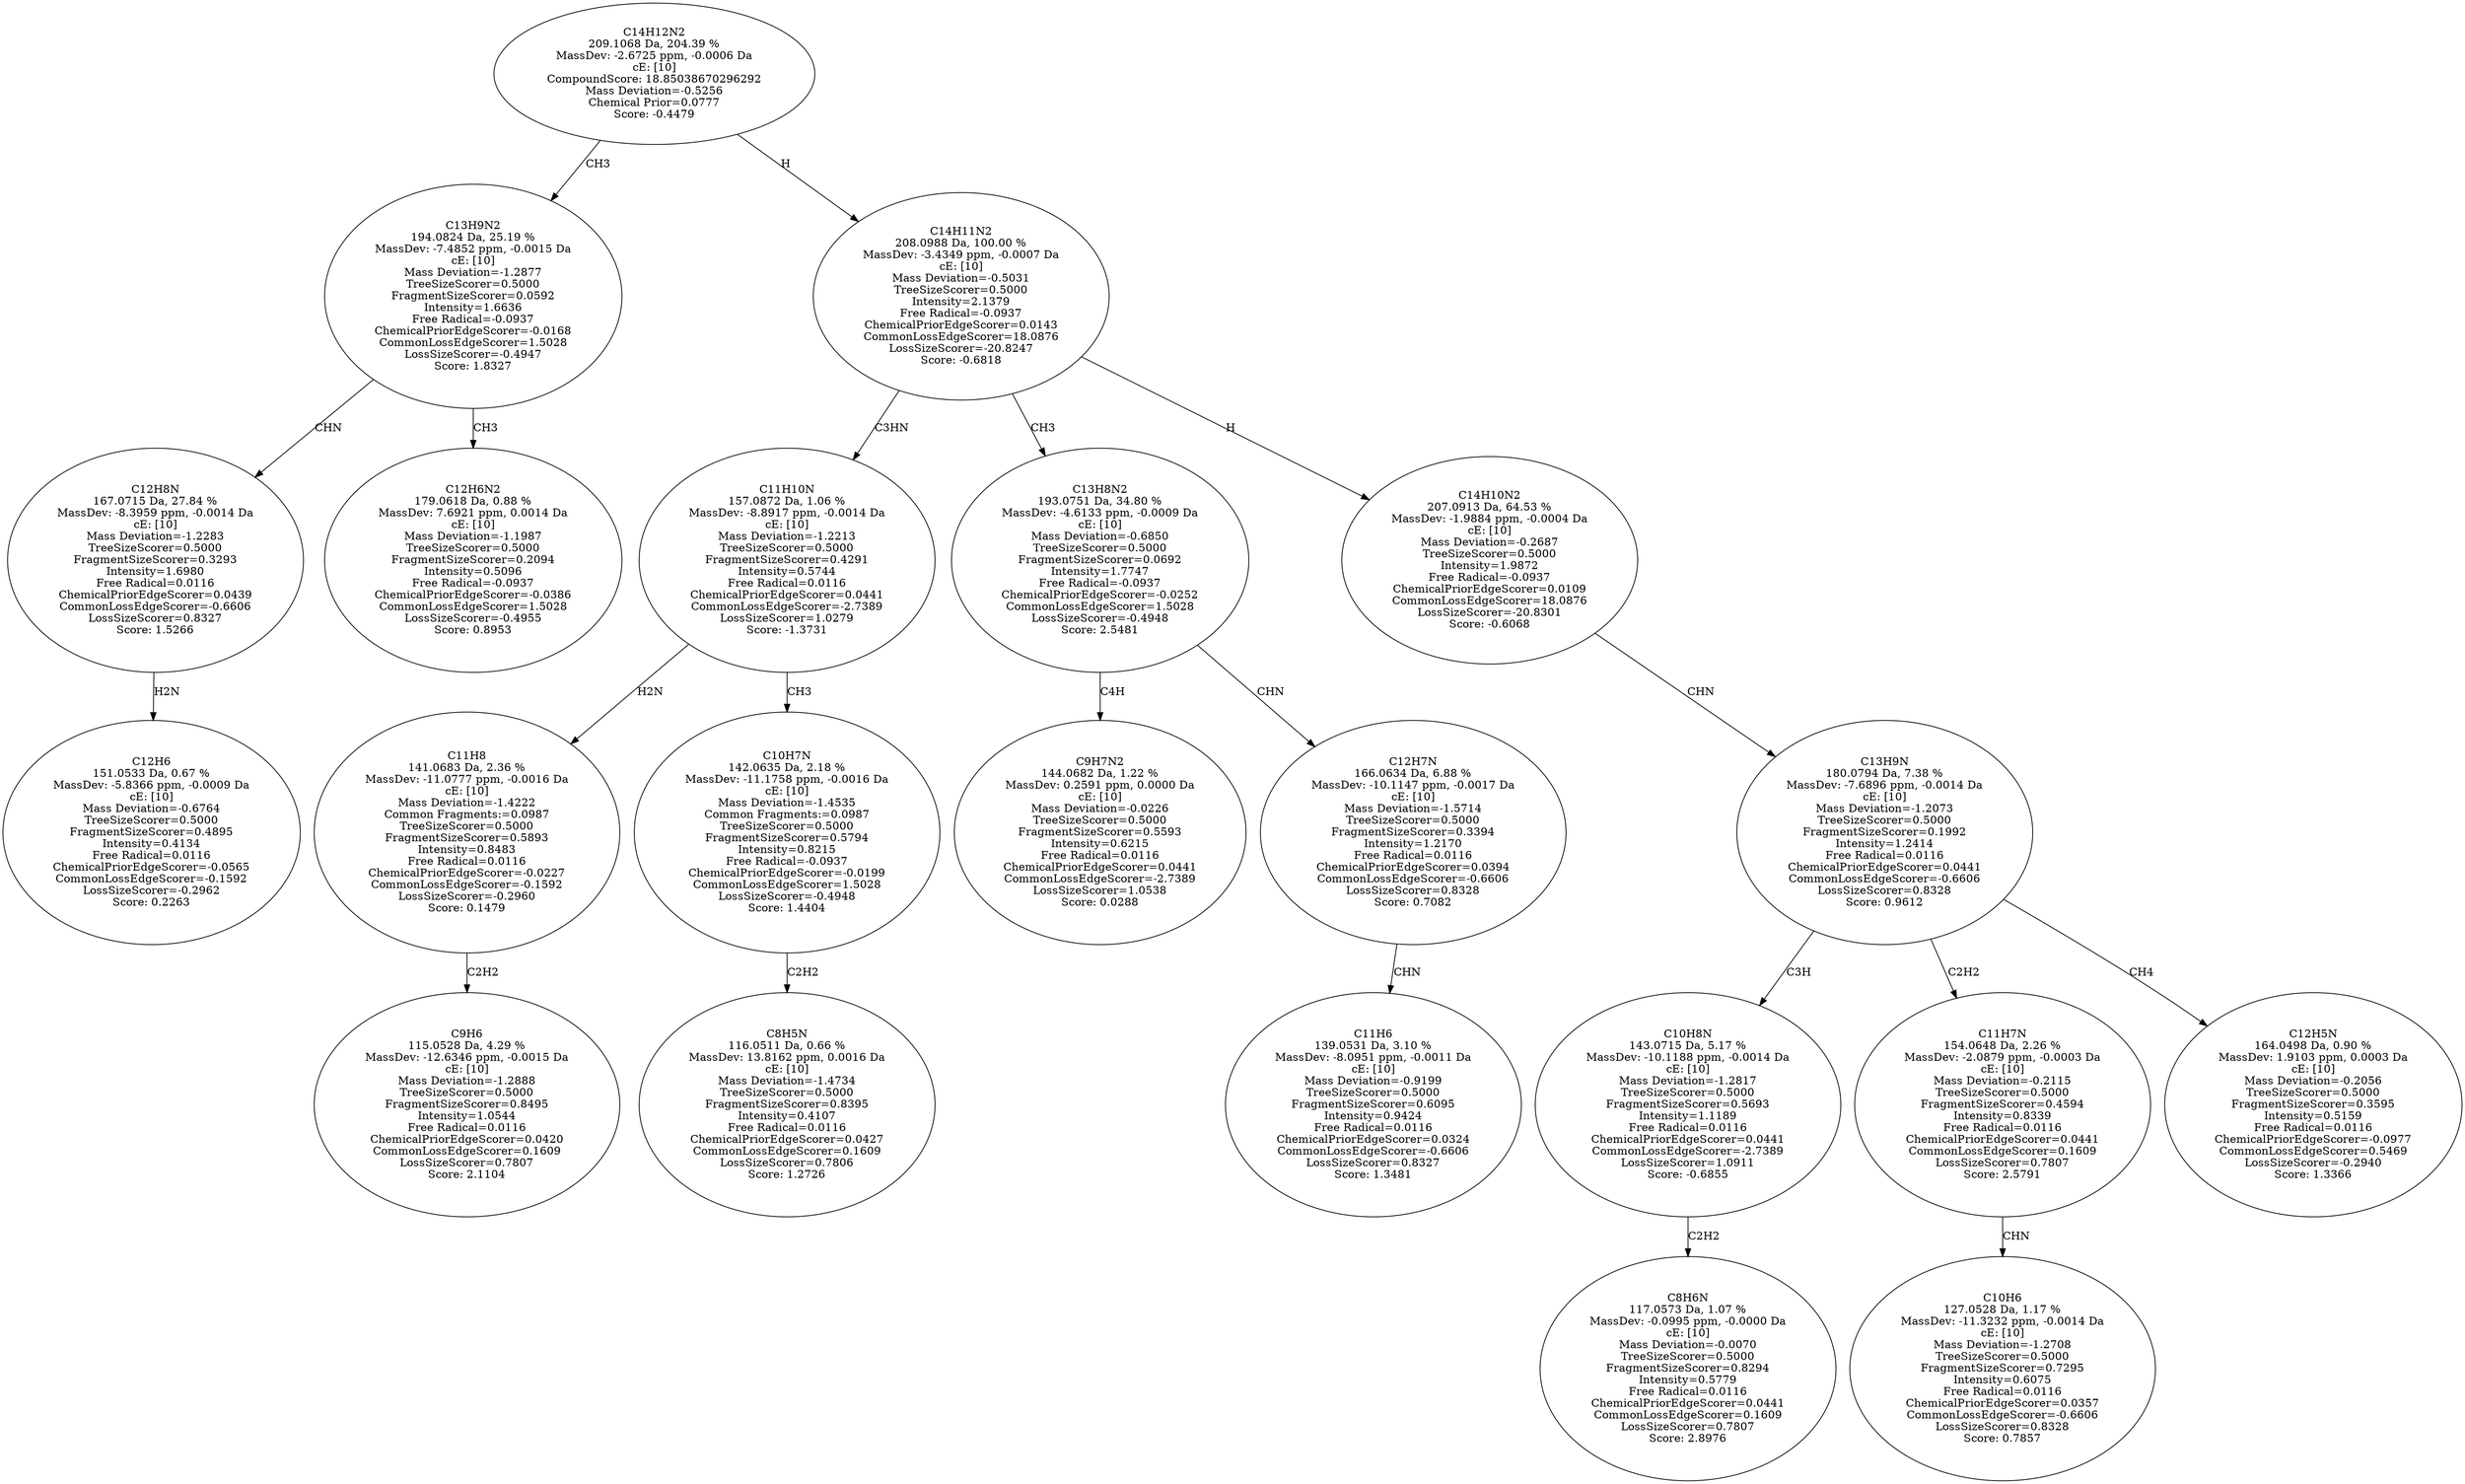 strict digraph {
v1 [label="C12H6\n151.0533 Da, 0.67 %\nMassDev: -5.8366 ppm, -0.0009 Da\ncE: [10]\nMass Deviation=-0.6764\nTreeSizeScorer=0.5000\nFragmentSizeScorer=0.4895\nIntensity=0.4134\nFree Radical=0.0116\nChemicalPriorEdgeScorer=-0.0565\nCommonLossEdgeScorer=-0.1592\nLossSizeScorer=-0.2962\nScore: 0.2263"];
v2 [label="C12H8N\n167.0715 Da, 27.84 %\nMassDev: -8.3959 ppm, -0.0014 Da\ncE: [10]\nMass Deviation=-1.2283\nTreeSizeScorer=0.5000\nFragmentSizeScorer=0.3293\nIntensity=1.6980\nFree Radical=0.0116\nChemicalPriorEdgeScorer=0.0439\nCommonLossEdgeScorer=-0.6606\nLossSizeScorer=0.8327\nScore: 1.5266"];
v3 [label="C12H6N2\n179.0618 Da, 0.88 %\nMassDev: 7.6921 ppm, 0.0014 Da\ncE: [10]\nMass Deviation=-1.1987\nTreeSizeScorer=0.5000\nFragmentSizeScorer=0.2094\nIntensity=0.5096\nFree Radical=-0.0937\nChemicalPriorEdgeScorer=-0.0386\nCommonLossEdgeScorer=1.5028\nLossSizeScorer=-0.4955\nScore: 0.8953"];
v4 [label="C13H9N2\n194.0824 Da, 25.19 %\nMassDev: -7.4852 ppm, -0.0015 Da\ncE: [10]\nMass Deviation=-1.2877\nTreeSizeScorer=0.5000\nFragmentSizeScorer=0.0592\nIntensity=1.6636\nFree Radical=-0.0937\nChemicalPriorEdgeScorer=-0.0168\nCommonLossEdgeScorer=1.5028\nLossSizeScorer=-0.4947\nScore: 1.8327"];
v5 [label="C9H6\n115.0528 Da, 4.29 %\nMassDev: -12.6346 ppm, -0.0015 Da\ncE: [10]\nMass Deviation=-1.2888\nTreeSizeScorer=0.5000\nFragmentSizeScorer=0.8495\nIntensity=1.0544\nFree Radical=0.0116\nChemicalPriorEdgeScorer=0.0420\nCommonLossEdgeScorer=0.1609\nLossSizeScorer=0.7807\nScore: 2.1104"];
v6 [label="C11H8\n141.0683 Da, 2.36 %\nMassDev: -11.0777 ppm, -0.0016 Da\ncE: [10]\nMass Deviation=-1.4222\nCommon Fragments:=0.0987\nTreeSizeScorer=0.5000\nFragmentSizeScorer=0.5893\nIntensity=0.8483\nFree Radical=0.0116\nChemicalPriorEdgeScorer=-0.0227\nCommonLossEdgeScorer=-0.1592\nLossSizeScorer=-0.2960\nScore: 0.1479"];
v7 [label="C8H5N\n116.0511 Da, 0.66 %\nMassDev: 13.8162 ppm, 0.0016 Da\ncE: [10]\nMass Deviation=-1.4734\nTreeSizeScorer=0.5000\nFragmentSizeScorer=0.8395\nIntensity=0.4107\nFree Radical=0.0116\nChemicalPriorEdgeScorer=0.0427\nCommonLossEdgeScorer=0.1609\nLossSizeScorer=0.7806\nScore: 1.2726"];
v8 [label="C10H7N\n142.0635 Da, 2.18 %\nMassDev: -11.1758 ppm, -0.0016 Da\ncE: [10]\nMass Deviation=-1.4535\nCommon Fragments:=0.0987\nTreeSizeScorer=0.5000\nFragmentSizeScorer=0.5794\nIntensity=0.8215\nFree Radical=-0.0937\nChemicalPriorEdgeScorer=-0.0199\nCommonLossEdgeScorer=1.5028\nLossSizeScorer=-0.4948\nScore: 1.4404"];
v9 [label="C11H10N\n157.0872 Da, 1.06 %\nMassDev: -8.8917 ppm, -0.0014 Da\ncE: [10]\nMass Deviation=-1.2213\nTreeSizeScorer=0.5000\nFragmentSizeScorer=0.4291\nIntensity=0.5744\nFree Radical=0.0116\nChemicalPriorEdgeScorer=0.0441\nCommonLossEdgeScorer=-2.7389\nLossSizeScorer=1.0279\nScore: -1.3731"];
v10 [label="C9H7N2\n144.0682 Da, 1.22 %\nMassDev: 0.2591 ppm, 0.0000 Da\ncE: [10]\nMass Deviation=-0.0226\nTreeSizeScorer=0.5000\nFragmentSizeScorer=0.5593\nIntensity=0.6215\nFree Radical=0.0116\nChemicalPriorEdgeScorer=0.0441\nCommonLossEdgeScorer=-2.7389\nLossSizeScorer=1.0538\nScore: 0.0288"];
v11 [label="C11H6\n139.0531 Da, 3.10 %\nMassDev: -8.0951 ppm, -0.0011 Da\ncE: [10]\nMass Deviation=-0.9199\nTreeSizeScorer=0.5000\nFragmentSizeScorer=0.6095\nIntensity=0.9424\nFree Radical=0.0116\nChemicalPriorEdgeScorer=0.0324\nCommonLossEdgeScorer=-0.6606\nLossSizeScorer=0.8327\nScore: 1.3481"];
v12 [label="C12H7N\n166.0634 Da, 6.88 %\nMassDev: -10.1147 ppm, -0.0017 Da\ncE: [10]\nMass Deviation=-1.5714\nTreeSizeScorer=0.5000\nFragmentSizeScorer=0.3394\nIntensity=1.2170\nFree Radical=0.0116\nChemicalPriorEdgeScorer=0.0394\nCommonLossEdgeScorer=-0.6606\nLossSizeScorer=0.8328\nScore: 0.7082"];
v13 [label="C13H8N2\n193.0751 Da, 34.80 %\nMassDev: -4.6133 ppm, -0.0009 Da\ncE: [10]\nMass Deviation=-0.6850\nTreeSizeScorer=0.5000\nFragmentSizeScorer=0.0692\nIntensity=1.7747\nFree Radical=-0.0937\nChemicalPriorEdgeScorer=-0.0252\nCommonLossEdgeScorer=1.5028\nLossSizeScorer=-0.4948\nScore: 2.5481"];
v14 [label="C8H6N\n117.0573 Da, 1.07 %\nMassDev: -0.0995 ppm, -0.0000 Da\ncE: [10]\nMass Deviation=-0.0070\nTreeSizeScorer=0.5000\nFragmentSizeScorer=0.8294\nIntensity=0.5779\nFree Radical=0.0116\nChemicalPriorEdgeScorer=0.0441\nCommonLossEdgeScorer=0.1609\nLossSizeScorer=0.7807\nScore: 2.8976"];
v15 [label="C10H8N\n143.0715 Da, 5.17 %\nMassDev: -10.1188 ppm, -0.0014 Da\ncE: [10]\nMass Deviation=-1.2817\nTreeSizeScorer=0.5000\nFragmentSizeScorer=0.5693\nIntensity=1.1189\nFree Radical=0.0116\nChemicalPriorEdgeScorer=0.0441\nCommonLossEdgeScorer=-2.7389\nLossSizeScorer=1.0911\nScore: -0.6855"];
v16 [label="C10H6\n127.0528 Da, 1.17 %\nMassDev: -11.3232 ppm, -0.0014 Da\ncE: [10]\nMass Deviation=-1.2708\nTreeSizeScorer=0.5000\nFragmentSizeScorer=0.7295\nIntensity=0.6075\nFree Radical=0.0116\nChemicalPriorEdgeScorer=0.0357\nCommonLossEdgeScorer=-0.6606\nLossSizeScorer=0.8328\nScore: 0.7857"];
v17 [label="C11H7N\n154.0648 Da, 2.26 %\nMassDev: -2.0879 ppm, -0.0003 Da\ncE: [10]\nMass Deviation=-0.2115\nTreeSizeScorer=0.5000\nFragmentSizeScorer=0.4594\nIntensity=0.8339\nFree Radical=0.0116\nChemicalPriorEdgeScorer=0.0441\nCommonLossEdgeScorer=0.1609\nLossSizeScorer=0.7807\nScore: 2.5791"];
v18 [label="C12H5N\n164.0498 Da, 0.90 %\nMassDev: 1.9103 ppm, 0.0003 Da\ncE: [10]\nMass Deviation=-0.2056\nTreeSizeScorer=0.5000\nFragmentSizeScorer=0.3595\nIntensity=0.5159\nFree Radical=0.0116\nChemicalPriorEdgeScorer=-0.0977\nCommonLossEdgeScorer=0.5469\nLossSizeScorer=-0.2940\nScore: 1.3366"];
v19 [label="C13H9N\n180.0794 Da, 7.38 %\nMassDev: -7.6896 ppm, -0.0014 Da\ncE: [10]\nMass Deviation=-1.2073\nTreeSizeScorer=0.5000\nFragmentSizeScorer=0.1992\nIntensity=1.2414\nFree Radical=0.0116\nChemicalPriorEdgeScorer=0.0441\nCommonLossEdgeScorer=-0.6606\nLossSizeScorer=0.8328\nScore: 0.9612"];
v20 [label="C14H10N2\n207.0913 Da, 64.53 %\nMassDev: -1.9884 ppm, -0.0004 Da\ncE: [10]\nMass Deviation=-0.2687\nTreeSizeScorer=0.5000\nIntensity=1.9872\nFree Radical=-0.0937\nChemicalPriorEdgeScorer=0.0109\nCommonLossEdgeScorer=18.0876\nLossSizeScorer=-20.8301\nScore: -0.6068"];
v21 [label="C14H11N2\n208.0988 Da, 100.00 %\nMassDev: -3.4349 ppm, -0.0007 Da\ncE: [10]\nMass Deviation=-0.5031\nTreeSizeScorer=0.5000\nIntensity=2.1379\nFree Radical=-0.0937\nChemicalPriorEdgeScorer=0.0143\nCommonLossEdgeScorer=18.0876\nLossSizeScorer=-20.8247\nScore: -0.6818"];
v22 [label="C14H12N2\n209.1068 Da, 204.39 %\nMassDev: -2.6725 ppm, -0.0006 Da\ncE: [10]\nCompoundScore: 18.85038670296292\nMass Deviation=-0.5256\nChemical Prior=0.0777\nScore: -0.4479"];
v2 -> v1 [label="H2N"];
v4 -> v2 [label="CHN"];
v4 -> v3 [label="CH3"];
v22 -> v4 [label="CH3"];
v6 -> v5 [label="C2H2"];
v9 -> v6 [label="H2N"];
v8 -> v7 [label="C2H2"];
v9 -> v8 [label="CH3"];
v21 -> v9 [label="C3HN"];
v13 -> v10 [label="C4H"];
v12 -> v11 [label="CHN"];
v13 -> v12 [label="CHN"];
v21 -> v13 [label="CH3"];
v15 -> v14 [label="C2H2"];
v19 -> v15 [label="C3H"];
v17 -> v16 [label="CHN"];
v19 -> v17 [label="C2H2"];
v19 -> v18 [label="CH4"];
v20 -> v19 [label="CHN"];
v21 -> v20 [label="H"];
v22 -> v21 [label="H"];
}